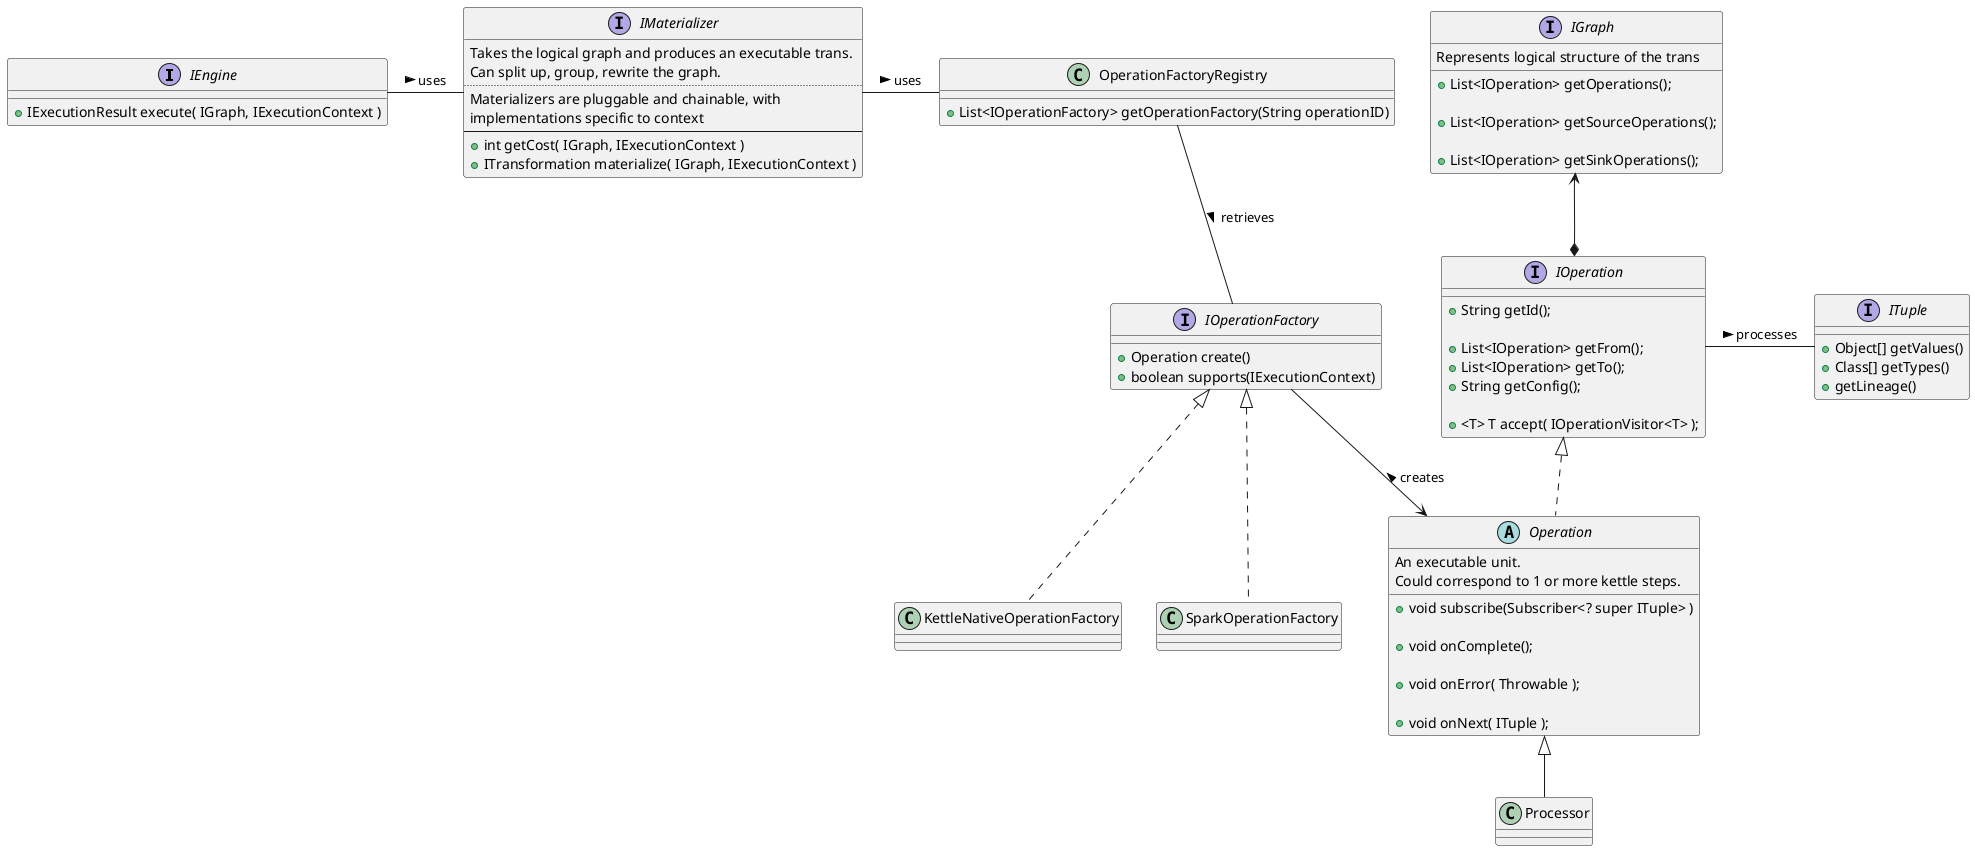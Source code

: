 @startuml

interface IEngine {
+ IExecutionResult execute( IGraph, IExecutionContext )
}


interface IGraph {
Represents logical structure of the trans
+List<IOperation> getOperations();

+List<IOperation> getSourceOperations();

+List<IOperation> getSinkOperations();
}

interface IMaterializer {
Takes the logical graph and produces an executable trans.
Can split up, group, rewrite the graph.
..
Materializers are pluggable and chainable, with
implementations specific to context
--
+int getCost( IGraph, IExecutionContext )
+ITransformation materialize( IGraph, IExecutionContext )
}



Operation <|-- Processor

interface IOperation {
+ String getId();

+ List<IOperation> getFrom();
+ List<IOperation> getTo();



+ String getConfig();

+ <T> T accept( IOperationVisitor<T> );
  }

  abstract class Operation implements IOperation {
  An executable unit.
  Could correspond to 1 or more kettle steps.
+ void subscribe(Subscriber<? super ITuple> )

+ void onComplete();

+ void onError( Throwable );

+ void onNext( ITuple );

  }

interface IOperationFactory {
+ Operation create()
+ boolean supports(IExecutionContext)
}

class KettleNativeOperationFactory implements IOperationFactory

class SparkOperationFactory implements IOperationFactory

IGraph <--* IOperation

IEngine - IMaterializer : uses >
IMaterializer - OperationFactoryRegistry : uses >

IOperationFactory --> Operation : creates <

OperationFactoryRegistry -- IOperationFactory : retrieves >

class OperationFactoryRegistry {
+ List<IOperationFactory> getOperationFactory(String operationID)
}

IOperation - ITuple : processes >

interface ITuple {
+ Object[] getValues()
+ Class[] getTypes()
+ getLineage()
}


@enduml
